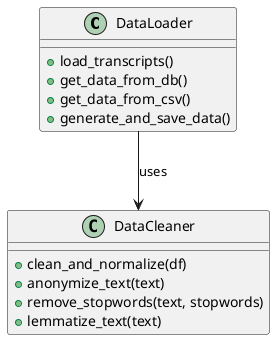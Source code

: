 @startuml
class DataLoader {
  +load_transcripts()
  +get_data_from_db()
  +get_data_from_csv()
  +generate_and_save_data()
}

class DataCleaner {
  +clean_and_normalize(df)
  +anonymize_text(text)
  +remove_stopwords(text, stopwords)
  +lemmatize_text(text)
}

DataLoader --> DataCleaner : uses
@enduml
